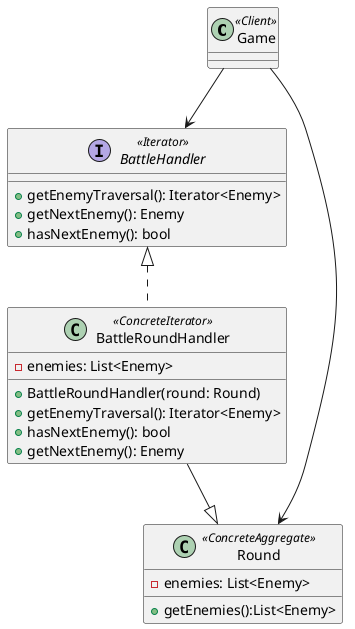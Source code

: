 @startuml
class Game<<Client>>{
}
interface BattleHandler <<Iterator>> {
    + getEnemyTraversal(): Iterator<Enemy>
    + getNextEnemy(): Enemy
    + hasNextEnemy(): bool
}
class BattleRoundHandler <<ConcreteIterator>>{
    - enemies: List<Enemy>
    + BattleRoundHandler(round: Round)
    + getEnemyTraversal(): Iterator<Enemy>
    + hasNextEnemy(): bool
    + getNextEnemy(): Enemy
}
class Round <<ConcreteAggregate>> {
    - enemies: List<Enemy>
    + getEnemies():List<Enemy>
}
Game --> BattleHandler
Game --> Round
BattleHandler<|..BattleRoundHandler
BattleRoundHandler --|> Round
@enduml